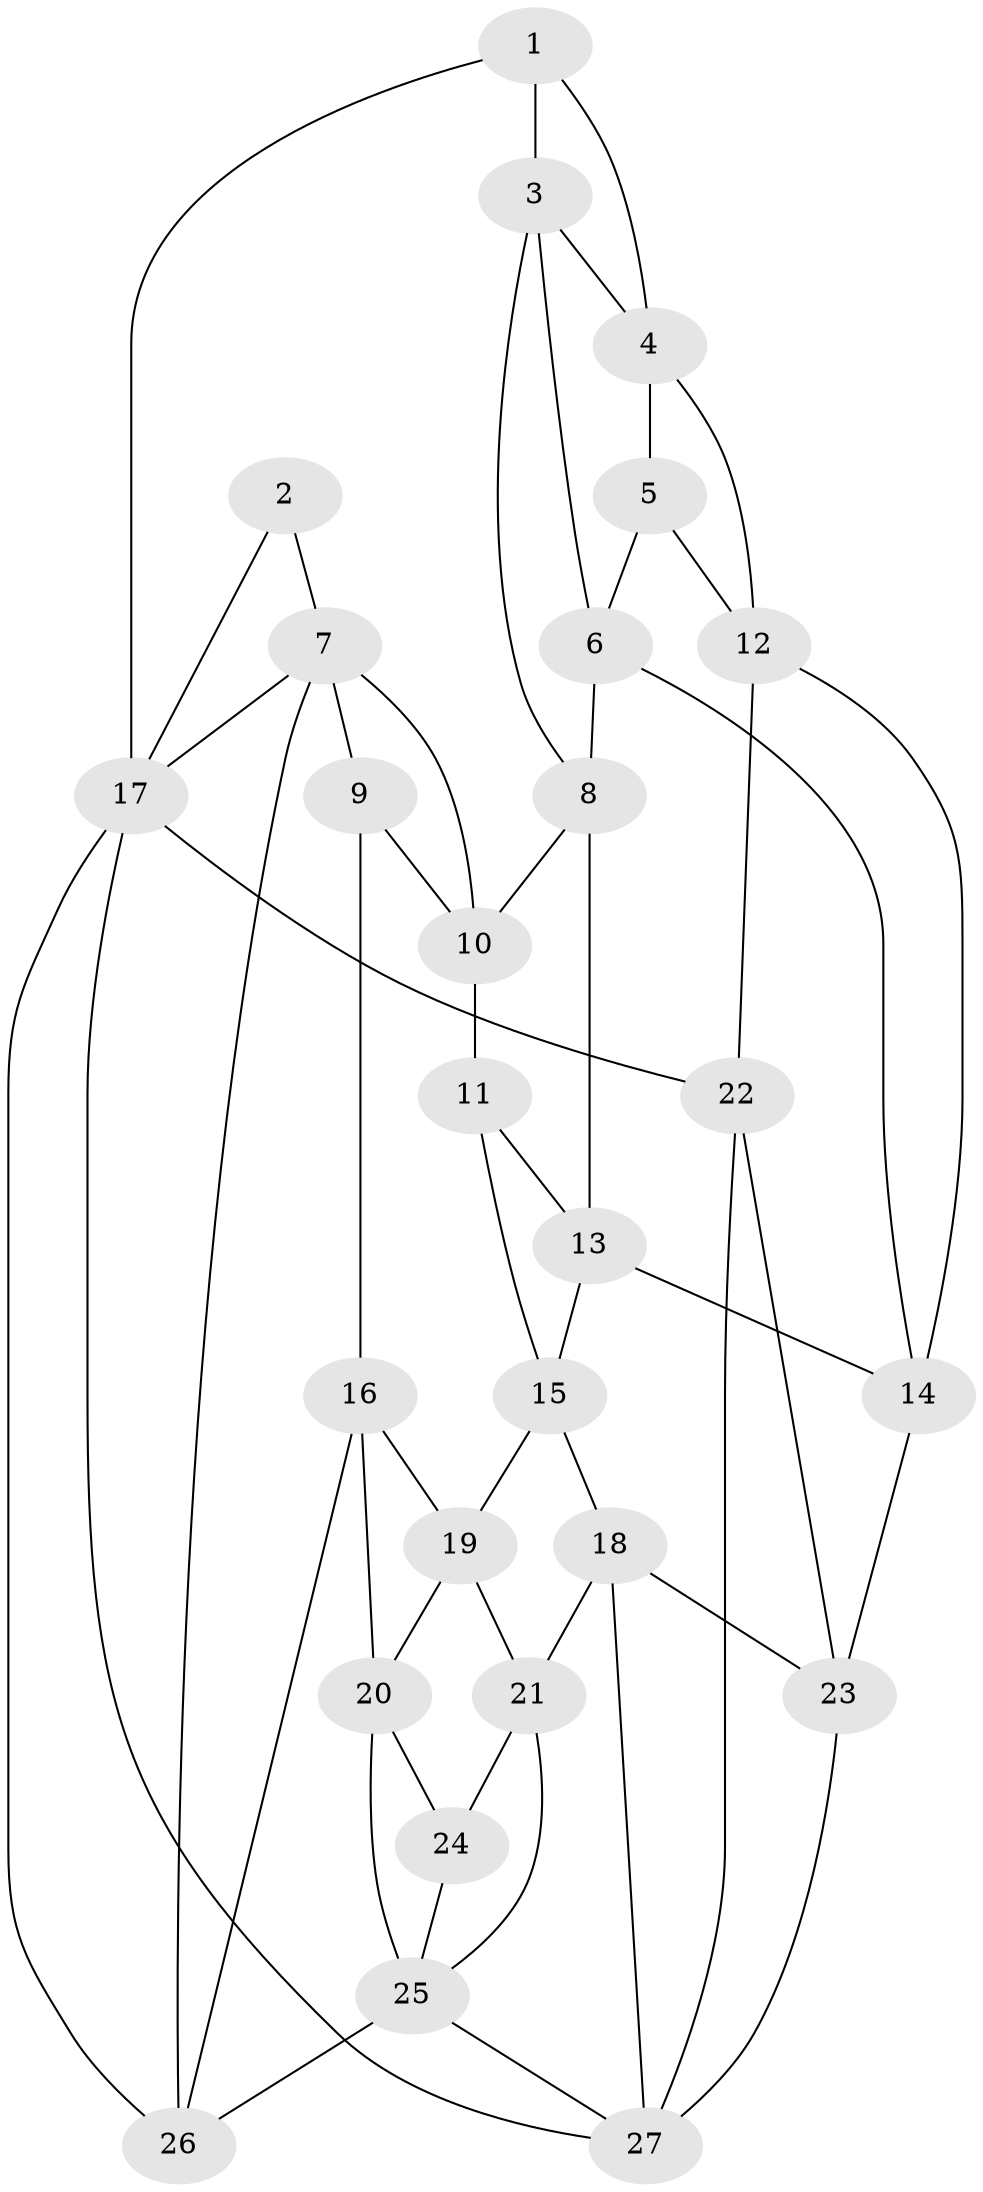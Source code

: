 // original degree distribution, {3: 0.037037037037037035, 5: 0.5185185185185185, 6: 0.2037037037037037, 4: 0.24074074074074073}
// Generated by graph-tools (version 1.1) at 2025/51/03/09/25 03:51:07]
// undirected, 27 vertices, 53 edges
graph export_dot {
graph [start="1"]
  node [color=gray90,style=filled];
  1;
  2;
  3;
  4;
  5;
  6;
  7;
  8;
  9;
  10;
  11;
  12;
  13;
  14;
  15;
  16;
  17;
  18;
  19;
  20;
  21;
  22;
  23;
  24;
  25;
  26;
  27;
  1 -- 3 [weight=1.0];
  1 -- 4 [weight=1.0];
  1 -- 17 [weight=1.0];
  2 -- 7 [weight=1.0];
  2 -- 17 [weight=1.0];
  3 -- 4 [weight=1.0];
  3 -- 6 [weight=1.0];
  3 -- 8 [weight=1.0];
  4 -- 5 [weight=1.0];
  4 -- 12 [weight=1.0];
  5 -- 6 [weight=1.0];
  5 -- 12 [weight=1.0];
  6 -- 8 [weight=1.0];
  6 -- 14 [weight=1.0];
  7 -- 9 [weight=1.0];
  7 -- 10 [weight=1.0];
  7 -- 17 [weight=1.0];
  7 -- 26 [weight=1.0];
  8 -- 10 [weight=1.0];
  8 -- 13 [weight=1.0];
  9 -- 10 [weight=1.0];
  9 -- 16 [weight=2.0];
  10 -- 11 [weight=1.0];
  11 -- 13 [weight=1.0];
  11 -- 15 [weight=1.0];
  12 -- 14 [weight=1.0];
  12 -- 22 [weight=1.0];
  13 -- 14 [weight=1.0];
  13 -- 15 [weight=1.0];
  14 -- 23 [weight=1.0];
  15 -- 18 [weight=1.0];
  15 -- 19 [weight=1.0];
  16 -- 19 [weight=1.0];
  16 -- 20 [weight=1.0];
  16 -- 26 [weight=1.0];
  17 -- 22 [weight=1.0];
  17 -- 26 [weight=1.0];
  17 -- 27 [weight=1.0];
  18 -- 21 [weight=1.0];
  18 -- 23 [weight=1.0];
  18 -- 27 [weight=1.0];
  19 -- 20 [weight=1.0];
  19 -- 21 [weight=1.0];
  20 -- 24 [weight=1.0];
  20 -- 25 [weight=1.0];
  21 -- 24 [weight=1.0];
  21 -- 25 [weight=1.0];
  22 -- 23 [weight=1.0];
  22 -- 27 [weight=1.0];
  23 -- 27 [weight=1.0];
  24 -- 25 [weight=1.0];
  25 -- 26 [weight=2.0];
  25 -- 27 [weight=1.0];
}

